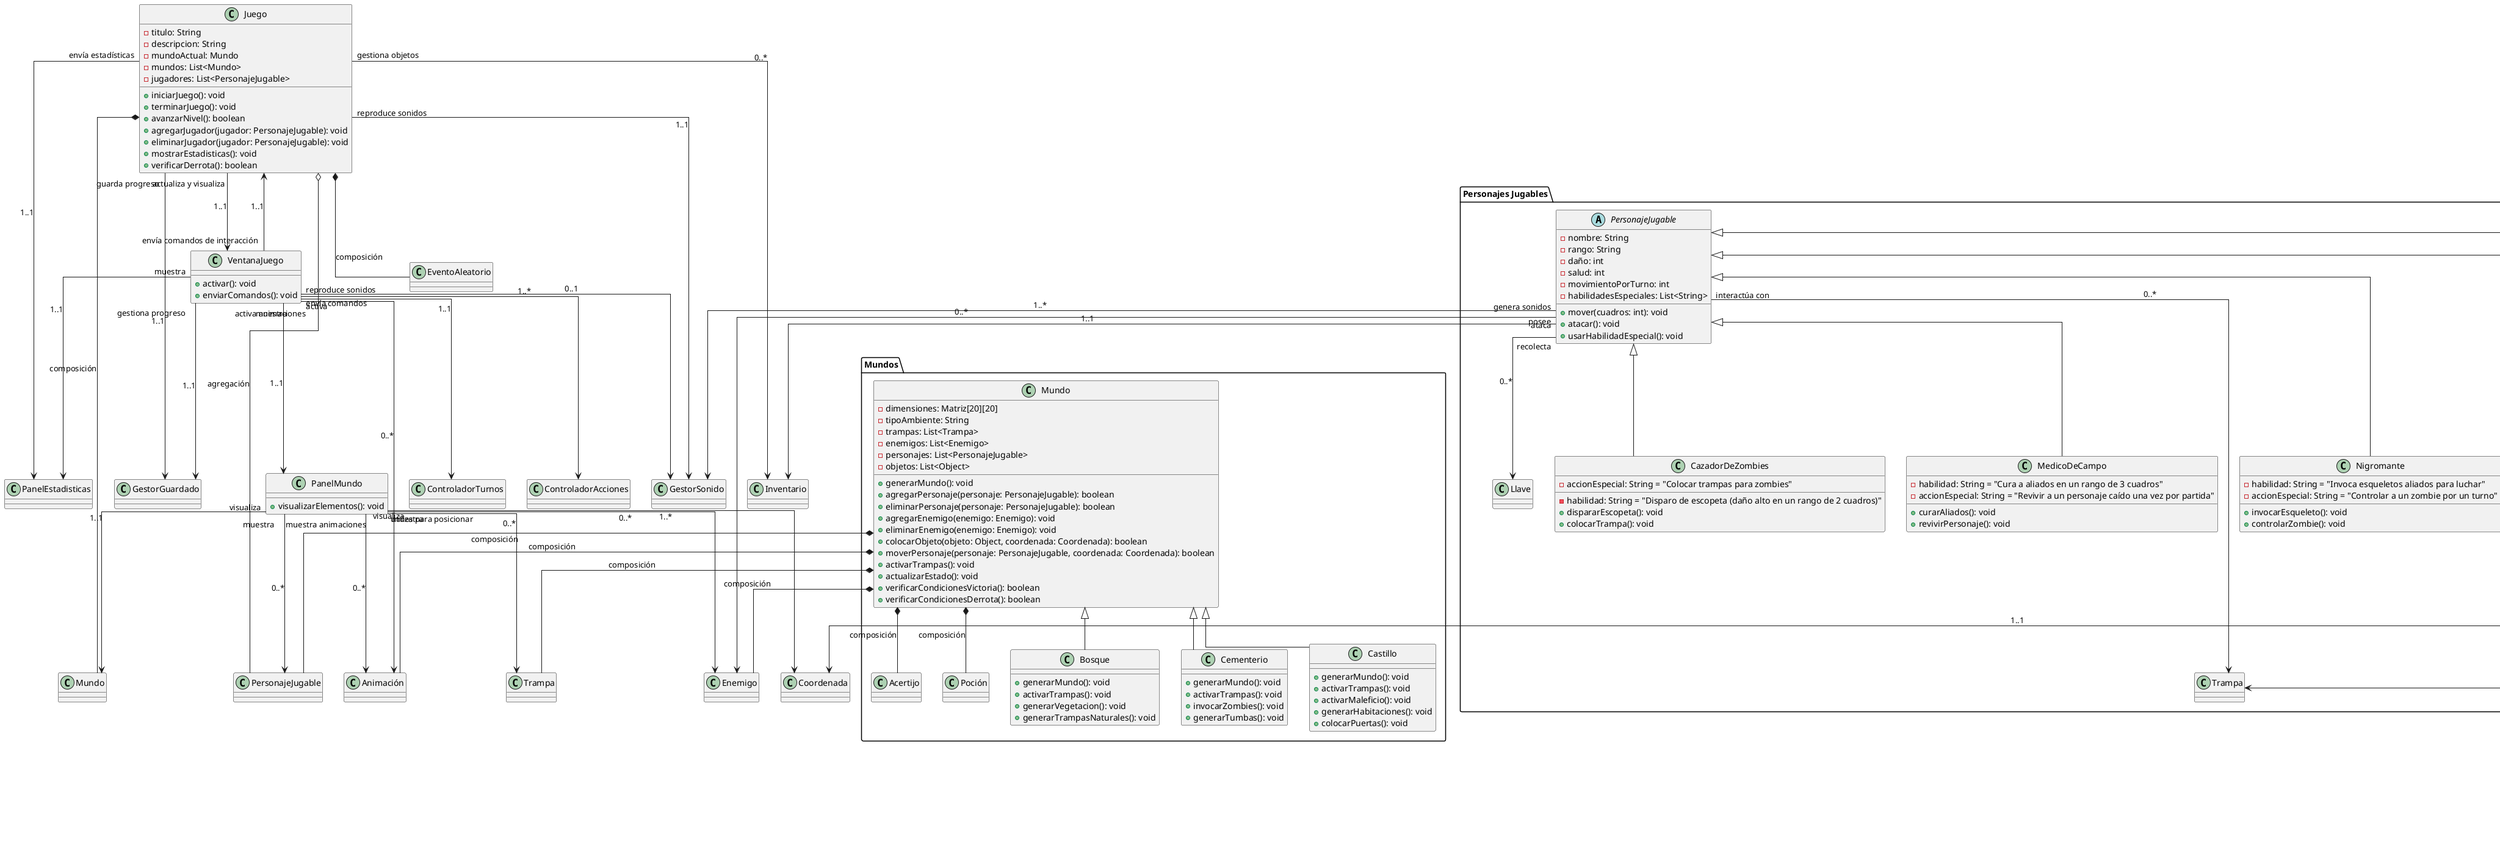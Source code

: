 @startuml crypta zombi
skinparam classMargin 18
skinparam linetype ortho
skinparam ClassBackgroundColor<<Personaje>> blue
skinparam ClassBackgroundColor<<Enemigo>> red
skinparam ClassBackgroundColor<<Mundo>> green

' --- Clase principal ---
class Juego {
 - titulo: String
 - descripcion: String
 - mundoActual: Mundo
 - mundos: List<Mundo>
 - jugadores: List<PersonajeJugable>
 + iniciarJuego(): void
 + terminarJuego(): void
 + avanzarNivel(): boolean
 + agregarJugador(jugador: PersonajeJugable): void
 + eliminarJugador(jugador: PersonajeJugable): void
 + mostrarEstadisticas(): void
 + verificarDerrota(): boolean
}

Juego *-- Mundo : composición
Juego o-- PersonajeJugable : agregación
Juego *-- EventoAleatorio : composición
Juego --> Inventario : "gestiona objetos" [0..*]
Juego --> PanelEstadisticas : "envía estadísticas" [1..1]
Juego --> VentanaJuego : "actualiza y visualiza" [1..1]
Juego --> GestorGuardado : "guarda progreso" [1..1]
Juego --> GestorSonido : "reproduce sonidos" [1..1]

' --- Clase VentanaJuego ---
class VentanaJuego {
 + activar(): void
 + enviarComandos(): void
}  

VentanaJuego --> PanelMundo : "muestra" [1..1]
VentanaJuego --> PanelEstadisticas : "muestra" [1..1]
VentanaJuego --> ControladorTurnos : "activa" [1..1]
VentanaJuego --> ControladorAcciones : "envía comandos" [1..*]
VentanaJuego --> GestorSonido : "reproduce sonidos" [0..1]
VentanaJuego --> Animación : "activa animaciones" [0..*]
VentanaJuego --> GestorGuardado : "gestiona progreso" [1..1]
VentanaJuego --> Juego : "envía comandos de interacción" [1..1]

' --- Clase PanelMundo ---
class PanelMundo {
 + visualizarElementos(): void
}
 
PanelMundo --> Mundo : "visualiza" [1..1]
PanelMundo --> PersonajeJugable : "muestra" [0..*]
PanelMundo --> Enemigo : "muestra" [0..*]
PanelMundo --> Trampa : "visualiza" [0..*]
PanelMundo --> Coordenada : "utiliza para posicionar" [1..*]
PanelMundo --> Animación : "muestra animaciones" [0..*]

' --- Agrupación: Mundos ---
package "Mundos" {  
  class Mundo {
  - dimensiones: Matriz[20][20]
  - tipoAmbiente: String
  - trampas: List<Trampa>
  - enemigos: List<Enemigo>
  - personajes: List<PersonajeJugable>
  - objetos: List<Object>
  + generarMundo(): void
  + agregarPersonaje(personaje: PersonajeJugable): boolean
  + eliminarPersonaje(personaje: PersonajeJugable): boolean
  + agregarEnemigo(enemigo: Enemigo): void
  + eliminarEnemigo(enemigo: Enemigo): void
  + colocarObjeto(objeto: Object, coordenada: Coordenada): boolean
  + moverPersonaje(personaje: PersonajeJugable, coordenada: Coordenada): boolean
  + activarTrampas(): void
  + actualizarEstado(): void
  + verificarCondicionesVictoria(): boolean
  + verificarCondicionesDerrota(): boolean
    }
    Mundo *-- Trampa : composición
    Mundo *-- Enemigo : composición
    Mundo *-- Acertijo : composición
    Mundo *-- Poción : composición
    Mundo *-- Animación : composición
    Mundo *-- PersonajeJugable : composición

    class Bosque extends Mundo {
  + generarMundo(): void
  + activarTrampas(): void
  + generarVegetacion(): void
  + generarTrampasNaturales(): void
    }
   
    class Cementerio extends Mundo {
  + generarMundo(): void
  + activarTrampas(): void
  + invocarZombies(): void
  + generarTumbas(): void
    }
   
    class Castillo extends Mundo {
  + generarMundo(): void
  + activarTrampas(): void
  + activarMaleficio(): void
  + generarHabitaciones(): void
  + colocarPuertas(): void
    }
}

' --- Agrupación: Trampas ---
package "Trampas" {
    class Trampa {
        - tipoTrampa: String
        - daño: int
        - posicion: Coordenada
        + activar(): void
    }
    Trampa --> Coordenada : "localizada en" [1..1]
    class HoyoSinFondo extends Trampa {
        - profundidad: int
        + eliminarPersonaje(): void
    }
    class LaserMortal extends Trampa {
 - alcance: int
  + activar(): void
  + dispararLaser(): void
    }
    class PuertaCerrada extends Trampa {
        - requiereLlave: boolean
        - acertijoAsociado: Acertijo
        + desbloquear(llave: Llave): boolean
    }
' --- Clase Acertijo ---
class Acertijo {
 - descripcion: String
 - dificultad: String
 + resolver(aciertos: int): boolean
}
PuertaCerrada *-- Acertijo : composición
}
' --- Agrupación: Personajes Jugables ---
package "Personajes Jugables" {
   abstract class PersonajeJugable {
        - nombre: String
        - rango: String
        - daño: int
        - salud: int
        - movimientoPorTurno: int
        - habilidadesEspeciales: List<String>
        + mover(cuadros: int): void
        + atacar(): void
        + usarHabilidadEspecial(): void
    }
    PersonajeJugable --> Inventario : "posee" [1..1]
    PersonajeJugable --> Trampa : "interactúa con" [0..*]
    PersonajeJugable --> Llave : "recolecta" [0..*]
    PersonajeJugable --> Enemigo : "ataca" [0..*]
    PersonajeJugable --> GestorSonido : "genera sonidos" [1..*]
   
    class CazadorDeZombies extends PersonajeJugable {
  - habilidad: String = "Disparo de escopeta (daño alto en un rango de 2 cuadros)"
  - accionEspecial: String = "Colocar trampas para zombies"
  + dispararEscopeta(): void
  + colocarTrampa(): void
    }
    
    class MedicoDeCampo extends PersonajeJugable {
  - habilidad: String = "Cura a aliados en un rango de 3 cuadros"
  - accionEspecial: String = "Revivir a un personaje caído una vez por partida"
  + curarAliados(): void
  + revivirPersonaje(): void
    }
   
    class Nigromante extends PersonajeJugable {
  - habilidad: String = "Invoca esqueletos aliados para luchar"
  - accionEspecial: String = "Controlar a un zombie por un turno"
  + invocarEsqueleto(): void
  + controlarZombie(): void
    }
   
    class CaballeroFantasma extends PersonajeJugable {
  - habilidad: String = "Ataque de espada que ignora armaduras"
  - accionEspecial: String = "Teletransportarse a cualquier cuadro vacío"
  + ataqueEspada(): void
  + teletransportarse(): void
    }
  
    class LadronDeTumbas extends PersonajeJugable {
  - habilidad: String = "Roba objetos de los enemigos"
  - accionEspecial: String = "Desactivar trampas"
  + robarObjeto(): void
  + desactivarTrampa(): void
    }
    
     LadronDeTumbas --> Trampa : "desactiva" [0..1]
